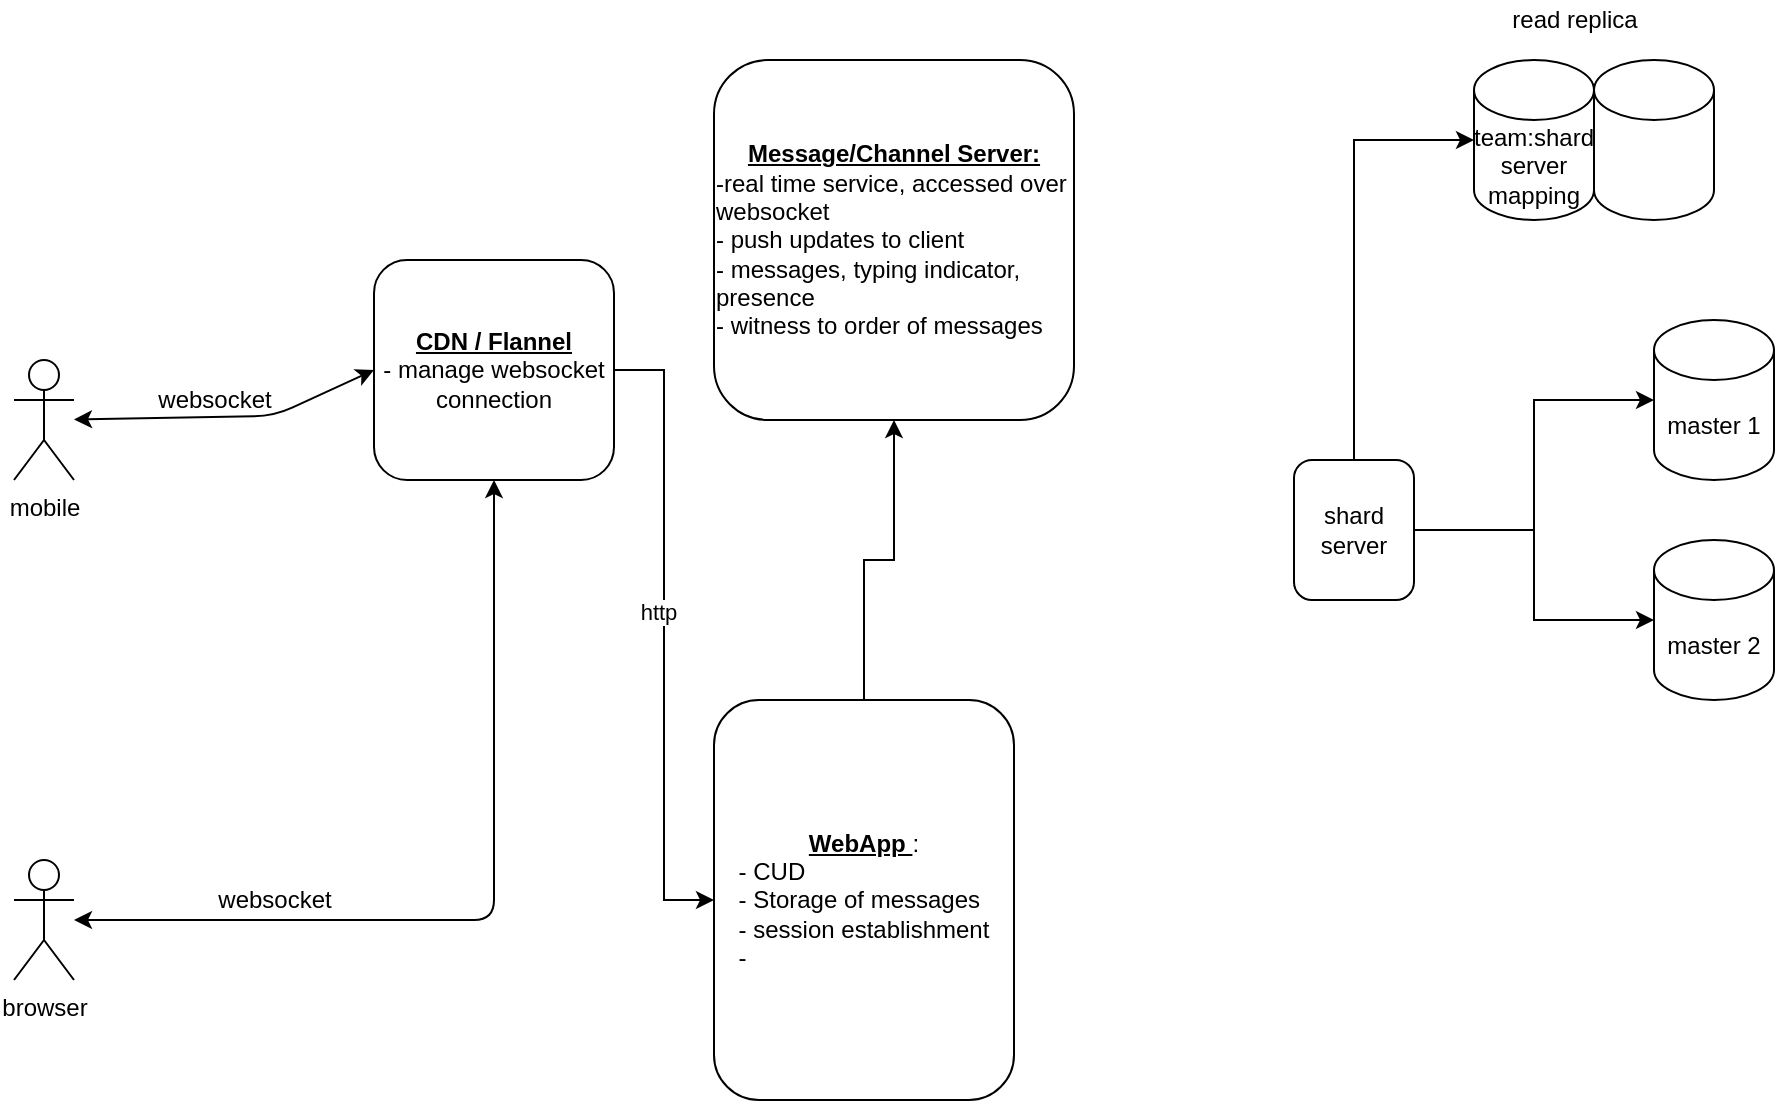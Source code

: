 <mxfile version="14.5.3" type="device"><diagram id="EcluiNAga1cuHm_bG70r" name="Page-1"><mxGraphModel dx="1422" dy="772" grid="1" gridSize="10" guides="1" tooltips="1" connect="1" arrows="1" fold="1" page="1" pageScale="1" pageWidth="827" pageHeight="1169" math="0" shadow="0"><root><mxCell id="0"/><mxCell id="1" parent="0"/><mxCell id="xH8-ybq_NrpValjpHKob-1" value="mobile" style="shape=umlActor;verticalLabelPosition=bottom;verticalAlign=top;html=1;outlineConnect=0;" vertex="1" parent="1"><mxGeometry x="50" y="190" width="30" height="60" as="geometry"/></mxCell><mxCell id="xH8-ybq_NrpValjpHKob-2" value="browser&lt;br&gt;" style="shape=umlActor;verticalLabelPosition=bottom;verticalAlign=top;html=1;outlineConnect=0;" vertex="1" parent="1"><mxGeometry x="50" y="440" width="30" height="60" as="geometry"/></mxCell><mxCell id="xH8-ybq_NrpValjpHKob-3" value="&lt;b&gt;&lt;u&gt;Message/Channel Server:&lt;br&gt;&lt;/u&gt;&lt;/b&gt;&lt;div style=&quot;text-align: left&quot;&gt;&lt;span&gt;-real time service, accessed over websocket&lt;/span&gt;&lt;/div&gt;&lt;div style=&quot;text-align: left&quot;&gt;&lt;span&gt;- push updates to client&lt;/span&gt;&lt;/div&gt;&lt;div style=&quot;text-align: left&quot;&gt;&lt;span&gt;- messages, typing indicator, presence&lt;/span&gt;&lt;/div&gt;&lt;div style=&quot;text-align: left&quot;&gt;&lt;span&gt;- witness to order of messages&lt;/span&gt;&lt;/div&gt;" style="rounded=1;whiteSpace=wrap;html=1;" vertex="1" parent="1"><mxGeometry x="400" y="40" width="180" height="180" as="geometry"/></mxCell><mxCell id="xH8-ybq_NrpValjpHKob-22" style="edgeStyle=orthogonalEdgeStyle;rounded=0;orthogonalLoop=1;jettySize=auto;html=1;exitX=0.5;exitY=0;exitDx=0;exitDy=0;" edge="1" parent="1" source="xH8-ybq_NrpValjpHKob-4" target="xH8-ybq_NrpValjpHKob-3"><mxGeometry relative="1" as="geometry"><mxPoint x="475" y="250" as="targetPoint"/></mxGeometry></mxCell><mxCell id="xH8-ybq_NrpValjpHKob-4" value="&lt;b&gt;&lt;u&gt;WebApp &lt;/u&gt;&lt;/b&gt;:&lt;br&gt;&lt;div style=&quot;text-align: left&quot;&gt;&lt;span&gt;- CUD&lt;/span&gt;&lt;/div&gt;&lt;div style=&quot;text-align: left&quot;&gt;&lt;span&gt;- Storage of messages&lt;/span&gt;&lt;/div&gt;&lt;div style=&quot;text-align: left&quot;&gt;&lt;span&gt;- session establishment&lt;/span&gt;&lt;/div&gt;&lt;div style=&quot;text-align: left&quot;&gt;&lt;span&gt;-&amp;nbsp;&lt;/span&gt;&lt;/div&gt;" style="rounded=1;whiteSpace=wrap;html=1;" vertex="1" parent="1"><mxGeometry x="400" y="360" width="150" height="200" as="geometry"/></mxCell><mxCell id="xH8-ybq_NrpValjpHKob-6" value="team:shard server mapping" style="shape=cylinder3;whiteSpace=wrap;html=1;boundedLbl=1;backgroundOutline=1;size=15;" vertex="1" parent="1"><mxGeometry x="780" y="40" width="60" height="80" as="geometry"/></mxCell><mxCell id="xH8-ybq_NrpValjpHKob-7" value="" style="shape=cylinder3;whiteSpace=wrap;html=1;boundedLbl=1;backgroundOutline=1;size=15;" vertex="1" parent="1"><mxGeometry x="840" y="40" width="60" height="80" as="geometry"/></mxCell><mxCell id="xH8-ybq_NrpValjpHKob-8" value="master 1" style="shape=cylinder3;whiteSpace=wrap;html=1;boundedLbl=1;backgroundOutline=1;size=15;" vertex="1" parent="1"><mxGeometry x="870" y="170" width="60" height="80" as="geometry"/></mxCell><mxCell id="xH8-ybq_NrpValjpHKob-9" value="master 2" style="shape=cylinder3;whiteSpace=wrap;html=1;boundedLbl=1;backgroundOutline=1;size=15;" vertex="1" parent="1"><mxGeometry x="870" y="280" width="60" height="80" as="geometry"/></mxCell><mxCell id="xH8-ybq_NrpValjpHKob-10" value="read replica" style="text;html=1;align=center;verticalAlign=middle;resizable=0;points=[];autosize=1;" vertex="1" parent="1"><mxGeometry x="790" y="10" width="80" height="20" as="geometry"/></mxCell><mxCell id="xH8-ybq_NrpValjpHKob-12" style="edgeStyle=orthogonalEdgeStyle;rounded=0;orthogonalLoop=1;jettySize=auto;html=1;entryX=0;entryY=0.5;entryDx=0;entryDy=0;entryPerimeter=0;exitX=0.5;exitY=0;exitDx=0;exitDy=0;" edge="1" parent="1" source="xH8-ybq_NrpValjpHKob-11" target="xH8-ybq_NrpValjpHKob-6"><mxGeometry relative="1" as="geometry"/></mxCell><mxCell id="xH8-ybq_NrpValjpHKob-13" style="edgeStyle=orthogonalEdgeStyle;rounded=0;orthogonalLoop=1;jettySize=auto;html=1;entryX=0;entryY=0.5;entryDx=0;entryDy=0;entryPerimeter=0;" edge="1" parent="1" source="xH8-ybq_NrpValjpHKob-11" target="xH8-ybq_NrpValjpHKob-8"><mxGeometry relative="1" as="geometry"/></mxCell><mxCell id="xH8-ybq_NrpValjpHKob-14" style="edgeStyle=orthogonalEdgeStyle;rounded=0;orthogonalLoop=1;jettySize=auto;html=1;entryX=0;entryY=0.5;entryDx=0;entryDy=0;entryPerimeter=0;" edge="1" parent="1" source="xH8-ybq_NrpValjpHKob-11" target="xH8-ybq_NrpValjpHKob-9"><mxGeometry relative="1" as="geometry"/></mxCell><mxCell id="xH8-ybq_NrpValjpHKob-11" value="shard server" style="rounded=1;whiteSpace=wrap;html=1;" vertex="1" parent="1"><mxGeometry x="690" y="240" width="60" height="70" as="geometry"/></mxCell><mxCell id="xH8-ybq_NrpValjpHKob-18" style="edgeStyle=orthogonalEdgeStyle;rounded=0;orthogonalLoop=1;jettySize=auto;html=1;entryX=0;entryY=0.5;entryDx=0;entryDy=0;" edge="1" parent="1" source="xH8-ybq_NrpValjpHKob-17" target="xH8-ybq_NrpValjpHKob-4"><mxGeometry relative="1" as="geometry"><mxPoint x="390" y="470" as="targetPoint"/></mxGeometry></mxCell><mxCell id="xH8-ybq_NrpValjpHKob-21" value="http" style="edgeLabel;html=1;align=center;verticalAlign=middle;resizable=0;points=[];" vertex="1" connectable="0" parent="xH8-ybq_NrpValjpHKob-18"><mxGeometry x="-0.076" y="-3" relative="1" as="geometry"><mxPoint as="offset"/></mxGeometry></mxCell><mxCell id="xH8-ybq_NrpValjpHKob-17" value="&lt;b&gt;&lt;u&gt;CDN / Flannel&lt;/u&gt;&lt;/b&gt;&lt;br&gt;- manage websocket connection" style="rounded=1;whiteSpace=wrap;html=1;" vertex="1" parent="1"><mxGeometry x="230" y="140" width="120" height="110" as="geometry"/></mxCell><mxCell id="xH8-ybq_NrpValjpHKob-19" value="websocket" style="text;html=1;align=center;verticalAlign=middle;resizable=0;points=[];autosize=1;" vertex="1" parent="1"><mxGeometry x="115" y="200" width="70" height="20" as="geometry"/></mxCell><mxCell id="xH8-ybq_NrpValjpHKob-20" value="websocket" style="text;html=1;align=center;verticalAlign=middle;resizable=0;points=[];autosize=1;" vertex="1" parent="1"><mxGeometry x="145" y="450" width="70" height="20" as="geometry"/></mxCell><mxCell id="xH8-ybq_NrpValjpHKob-25" value="" style="endArrow=classic;startArrow=classic;html=1;entryX=0;entryY=0.5;entryDx=0;entryDy=0;" edge="1" parent="1" source="xH8-ybq_NrpValjpHKob-1" target="xH8-ybq_NrpValjpHKob-17"><mxGeometry width="50" height="50" relative="1" as="geometry"><mxPoint x="140" y="350" as="sourcePoint"/><mxPoint x="190" y="300" as="targetPoint"/><Array as="points"><mxPoint x="180" y="218"/></Array></mxGeometry></mxCell><mxCell id="xH8-ybq_NrpValjpHKob-26" value="" style="endArrow=classic;startArrow=classic;html=1;entryX=0.5;entryY=1;entryDx=0;entryDy=0;" edge="1" parent="1" source="xH8-ybq_NrpValjpHKob-2" target="xH8-ybq_NrpValjpHKob-17"><mxGeometry width="50" height="50" relative="1" as="geometry"><mxPoint x="230" y="430" as="sourcePoint"/><mxPoint x="280" y="380" as="targetPoint"/><Array as="points"><mxPoint x="290" y="470"/></Array></mxGeometry></mxCell></root></mxGraphModel></diagram></mxfile>